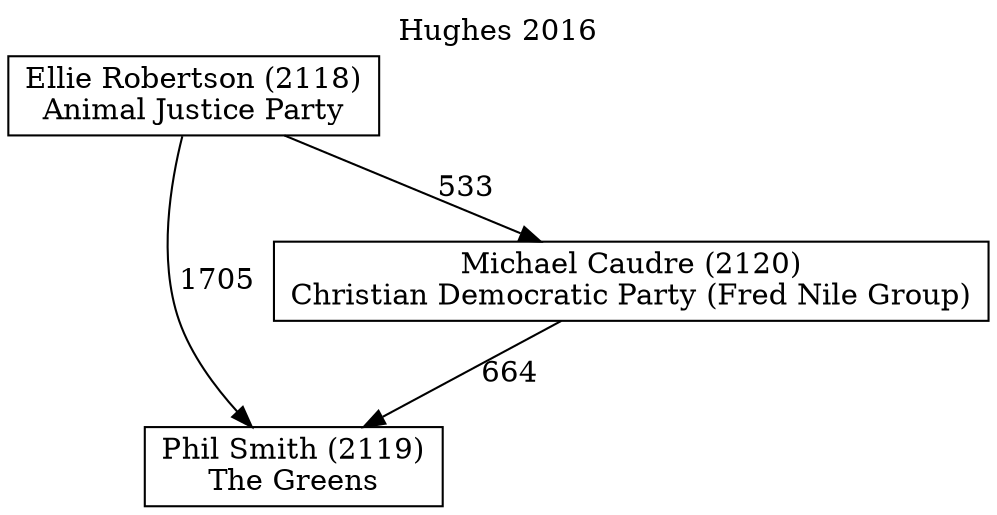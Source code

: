 // House preference flow
digraph "Phil Smith (2119)_Hughes_2016" {
	graph [label="Hughes 2016" labelloc=t]
	node [shape=box]
	"Phil Smith (2119)" [label="Phil Smith (2119)
The Greens"]
	"Michael Caudre (2120)" [label="Michael Caudre (2120)
Christian Democratic Party (Fred Nile Group)"]
	"Ellie Robertson (2118)" [label="Ellie Robertson (2118)
Animal Justice Party"]
	"Phil Smith (2119)" [label="Phil Smith (2119)
The Greens"]
	"Ellie Robertson (2118)" [label="Ellie Robertson (2118)
Animal Justice Party"]
	"Ellie Robertson (2118)" [label="Ellie Robertson (2118)
Animal Justice Party"]
	"Michael Caudre (2120)" [label="Michael Caudre (2120)
Christian Democratic Party (Fred Nile Group)"]
	"Ellie Robertson (2118)" [label="Ellie Robertson (2118)
Animal Justice Party"]
	"Ellie Robertson (2118)" [label="Ellie Robertson (2118)
Animal Justice Party"]
	"Michael Caudre (2120)" -> "Phil Smith (2119)" [label=664]
	"Ellie Robertson (2118)" -> "Michael Caudre (2120)" [label=533]
	"Ellie Robertson (2118)" -> "Phil Smith (2119)" [label=1705]
}

